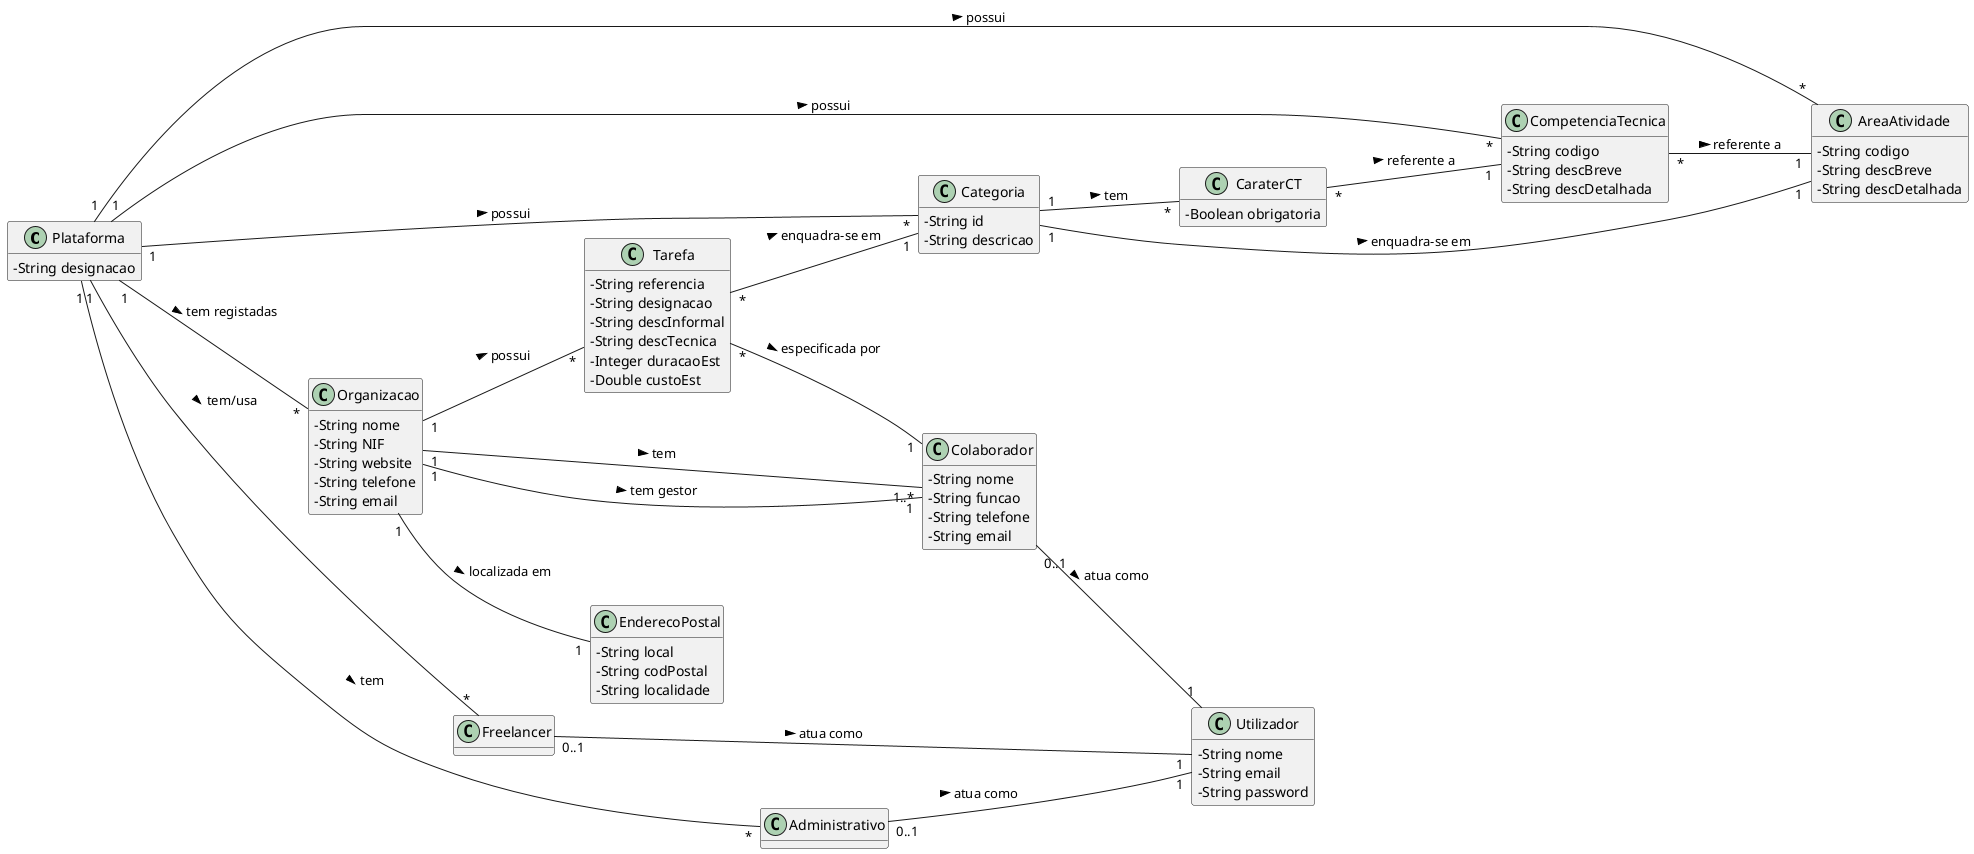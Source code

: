 @startuml
skinparam classAttributeIconSize 0
hide methods
left to right direction

class Plataforma {
  -String designacao
}

class AreaAtividade {
  -String codigo
  -String descBreve
  -String descDetalhada

}

class CompetenciaTecnica {
  -String codigo
  -String descBreve
  -String descDetalhada
}

class Categoria {
  -String id
  -String descricao
}

class Organizacao {
  -String nome
  -String NIF
  -String website
  -String telefone
  -String email
}

class Colaborador {
  -String nome
  -String funcao
  -String telefone
  -String email
}

class EnderecoPostal {
  -String local
  -String codPostal
  -String localidade
}


class CaraterCT {
  -Boolean obrigatoria
}

class Tarefa {
  -String referencia
  -String designacao
  -String descInformal
  -String descTecnica
  -Integer duracaoEst
  -Double custoEst
}

class Freelancer {

}

class Administrativo {

}

class Utilizador {
  -String nome
  -String email
  -String password
}

Plataforma "1" -- "*" AreaAtividade : possui >
Plataforma "1" -- "*" CompetenciaTecnica : possui >
Plataforma "1" -- "*" Organizacao : tem registadas >
Plataforma "1" -- "*" Freelancer : tem/usa  >
Plataforma "1" -- "*" Administrativo : tem  >
Plataforma "1" -- "*" Categoria : possui >

Organizacao "1" -- "1..*" Colaborador: tem >
Organizacao "1" -- "1" Colaborador: tem gestor >
Organizacao "1" -- "1" EnderecoPostal: localizada em >
Organizacao "1" -- "*" Tarefa: possui >

CompetenciaTecnica "*" -- "1" AreaAtividade : referente a >

Categoria "1" -- "1" AreaAtividade: enquadra-se em >
Categoria "1" -- "*" CaraterCT : tem >
CaraterCT "*" -- "1" CompetenciaTecnica : referente a >

Tarefa "*" -- "1" Categoria: enquadra-se em >
Tarefa "*" -- "1" Colaborador: especificada por >

Freelancer "0..1" -- "1" Utilizador: atua como >
Administrativo "0..1" -- "1" Utilizador: atua como >
Colaborador "0..1" -- "1" Utilizador: atua como >

@enduml
